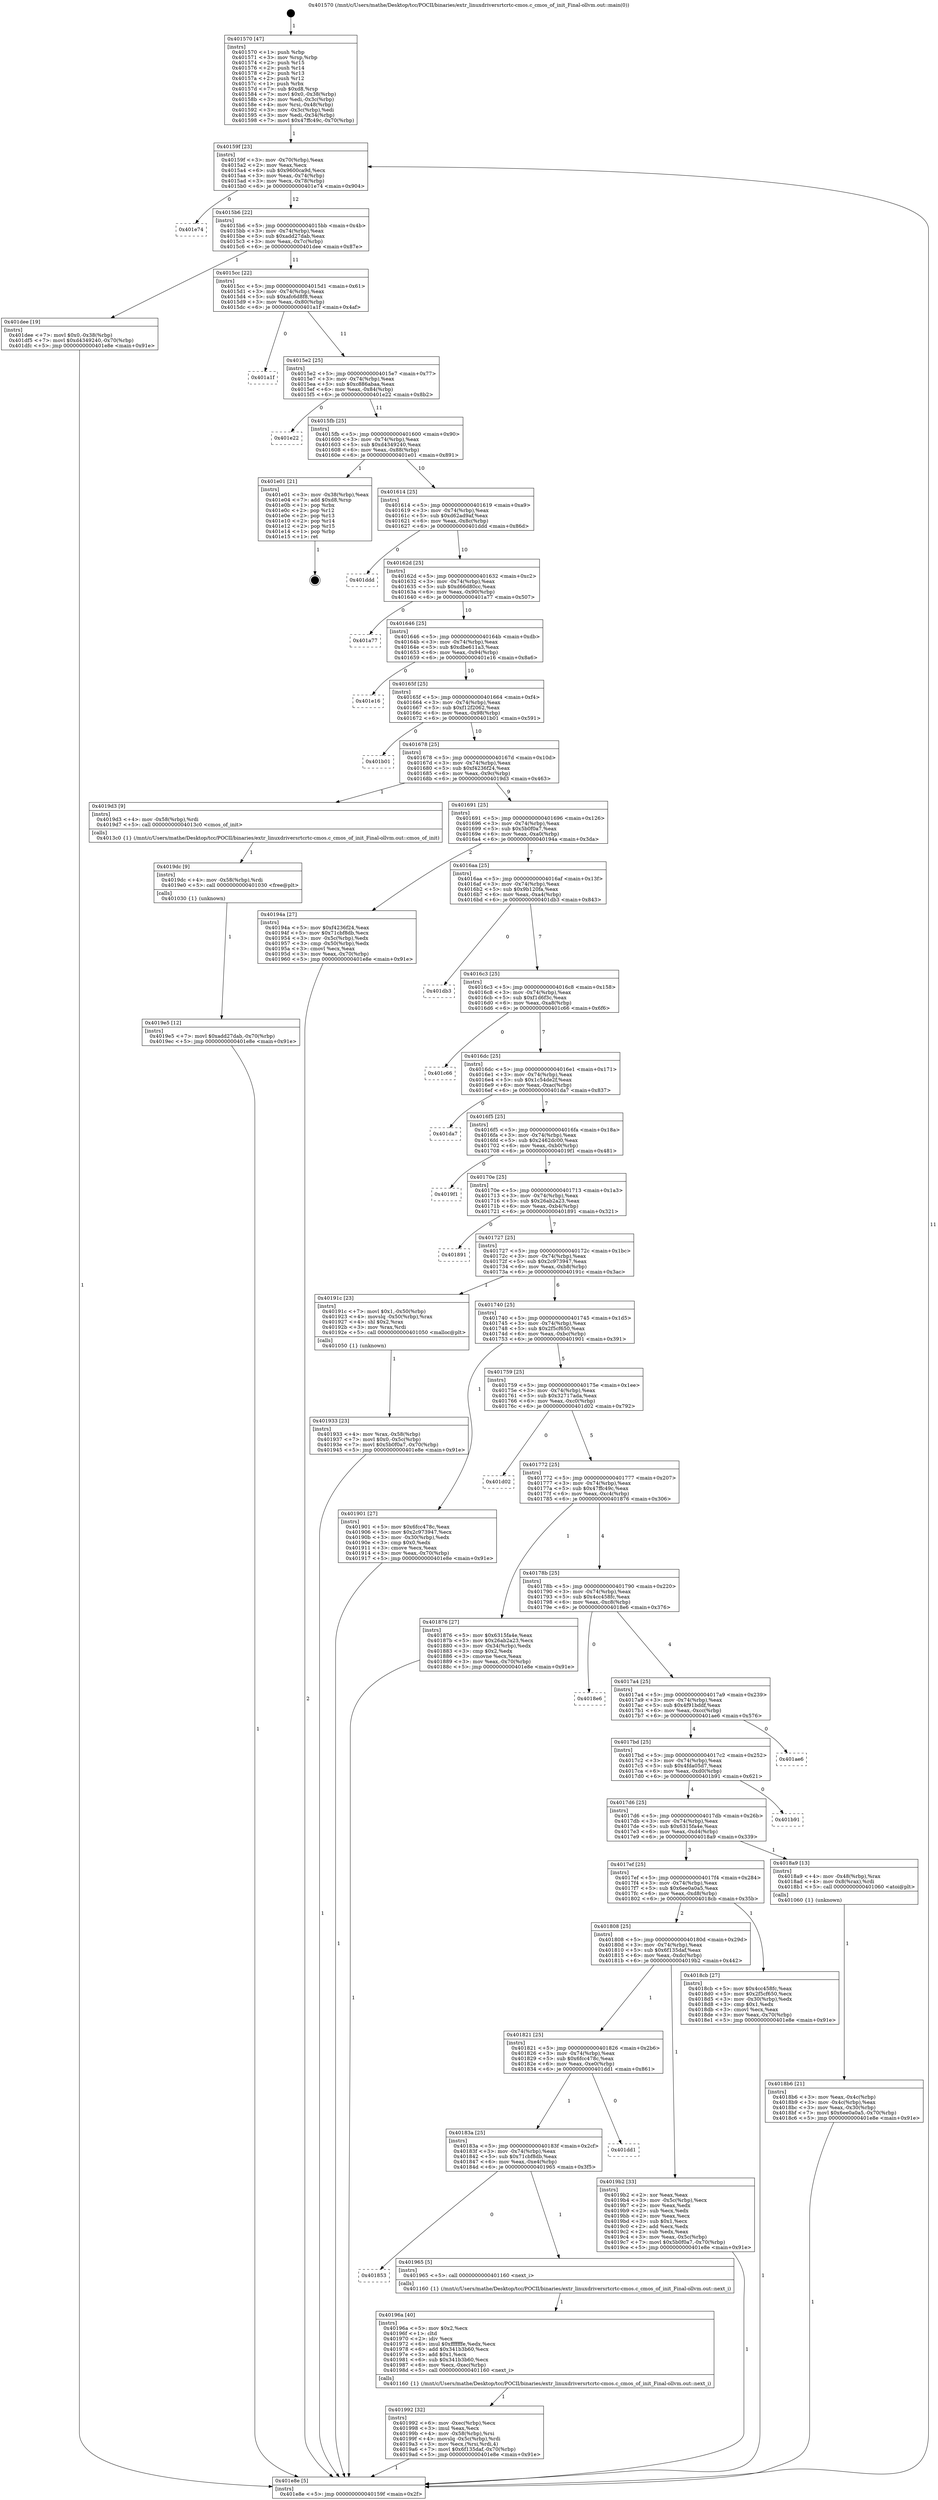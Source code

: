 digraph "0x401570" {
  label = "0x401570 (/mnt/c/Users/mathe/Desktop/tcc/POCII/binaries/extr_linuxdriversrtcrtc-cmos.c_cmos_of_init_Final-ollvm.out::main(0))"
  labelloc = "t"
  node[shape=record]

  Entry [label="",width=0.3,height=0.3,shape=circle,fillcolor=black,style=filled]
  "0x40159f" [label="{
     0x40159f [23]\l
     | [instrs]\l
     &nbsp;&nbsp;0x40159f \<+3\>: mov -0x70(%rbp),%eax\l
     &nbsp;&nbsp;0x4015a2 \<+2\>: mov %eax,%ecx\l
     &nbsp;&nbsp;0x4015a4 \<+6\>: sub $0x9600ca9d,%ecx\l
     &nbsp;&nbsp;0x4015aa \<+3\>: mov %eax,-0x74(%rbp)\l
     &nbsp;&nbsp;0x4015ad \<+3\>: mov %ecx,-0x78(%rbp)\l
     &nbsp;&nbsp;0x4015b0 \<+6\>: je 0000000000401e74 \<main+0x904\>\l
  }"]
  "0x401e74" [label="{
     0x401e74\l
  }", style=dashed]
  "0x4015b6" [label="{
     0x4015b6 [22]\l
     | [instrs]\l
     &nbsp;&nbsp;0x4015b6 \<+5\>: jmp 00000000004015bb \<main+0x4b\>\l
     &nbsp;&nbsp;0x4015bb \<+3\>: mov -0x74(%rbp),%eax\l
     &nbsp;&nbsp;0x4015be \<+5\>: sub $0xadd27dab,%eax\l
     &nbsp;&nbsp;0x4015c3 \<+3\>: mov %eax,-0x7c(%rbp)\l
     &nbsp;&nbsp;0x4015c6 \<+6\>: je 0000000000401dee \<main+0x87e\>\l
  }"]
  Exit [label="",width=0.3,height=0.3,shape=circle,fillcolor=black,style=filled,peripheries=2]
  "0x401dee" [label="{
     0x401dee [19]\l
     | [instrs]\l
     &nbsp;&nbsp;0x401dee \<+7\>: movl $0x0,-0x38(%rbp)\l
     &nbsp;&nbsp;0x401df5 \<+7\>: movl $0xd4349240,-0x70(%rbp)\l
     &nbsp;&nbsp;0x401dfc \<+5\>: jmp 0000000000401e8e \<main+0x91e\>\l
  }"]
  "0x4015cc" [label="{
     0x4015cc [22]\l
     | [instrs]\l
     &nbsp;&nbsp;0x4015cc \<+5\>: jmp 00000000004015d1 \<main+0x61\>\l
     &nbsp;&nbsp;0x4015d1 \<+3\>: mov -0x74(%rbp),%eax\l
     &nbsp;&nbsp;0x4015d4 \<+5\>: sub $0xafc6d8f8,%eax\l
     &nbsp;&nbsp;0x4015d9 \<+3\>: mov %eax,-0x80(%rbp)\l
     &nbsp;&nbsp;0x4015dc \<+6\>: je 0000000000401a1f \<main+0x4af\>\l
  }"]
  "0x4019e5" [label="{
     0x4019e5 [12]\l
     | [instrs]\l
     &nbsp;&nbsp;0x4019e5 \<+7\>: movl $0xadd27dab,-0x70(%rbp)\l
     &nbsp;&nbsp;0x4019ec \<+5\>: jmp 0000000000401e8e \<main+0x91e\>\l
  }"]
  "0x401a1f" [label="{
     0x401a1f\l
  }", style=dashed]
  "0x4015e2" [label="{
     0x4015e2 [25]\l
     | [instrs]\l
     &nbsp;&nbsp;0x4015e2 \<+5\>: jmp 00000000004015e7 \<main+0x77\>\l
     &nbsp;&nbsp;0x4015e7 \<+3\>: mov -0x74(%rbp),%eax\l
     &nbsp;&nbsp;0x4015ea \<+5\>: sub $0xc886abaa,%eax\l
     &nbsp;&nbsp;0x4015ef \<+6\>: mov %eax,-0x84(%rbp)\l
     &nbsp;&nbsp;0x4015f5 \<+6\>: je 0000000000401e22 \<main+0x8b2\>\l
  }"]
  "0x4019dc" [label="{
     0x4019dc [9]\l
     | [instrs]\l
     &nbsp;&nbsp;0x4019dc \<+4\>: mov -0x58(%rbp),%rdi\l
     &nbsp;&nbsp;0x4019e0 \<+5\>: call 0000000000401030 \<free@plt\>\l
     | [calls]\l
     &nbsp;&nbsp;0x401030 \{1\} (unknown)\l
  }"]
  "0x401e22" [label="{
     0x401e22\l
  }", style=dashed]
  "0x4015fb" [label="{
     0x4015fb [25]\l
     | [instrs]\l
     &nbsp;&nbsp;0x4015fb \<+5\>: jmp 0000000000401600 \<main+0x90\>\l
     &nbsp;&nbsp;0x401600 \<+3\>: mov -0x74(%rbp),%eax\l
     &nbsp;&nbsp;0x401603 \<+5\>: sub $0xd4349240,%eax\l
     &nbsp;&nbsp;0x401608 \<+6\>: mov %eax,-0x88(%rbp)\l
     &nbsp;&nbsp;0x40160e \<+6\>: je 0000000000401e01 \<main+0x891\>\l
  }"]
  "0x401992" [label="{
     0x401992 [32]\l
     | [instrs]\l
     &nbsp;&nbsp;0x401992 \<+6\>: mov -0xec(%rbp),%ecx\l
     &nbsp;&nbsp;0x401998 \<+3\>: imul %eax,%ecx\l
     &nbsp;&nbsp;0x40199b \<+4\>: mov -0x58(%rbp),%rsi\l
     &nbsp;&nbsp;0x40199f \<+4\>: movslq -0x5c(%rbp),%rdi\l
     &nbsp;&nbsp;0x4019a3 \<+3\>: mov %ecx,(%rsi,%rdi,4)\l
     &nbsp;&nbsp;0x4019a6 \<+7\>: movl $0x6f135daf,-0x70(%rbp)\l
     &nbsp;&nbsp;0x4019ad \<+5\>: jmp 0000000000401e8e \<main+0x91e\>\l
  }"]
  "0x401e01" [label="{
     0x401e01 [21]\l
     | [instrs]\l
     &nbsp;&nbsp;0x401e01 \<+3\>: mov -0x38(%rbp),%eax\l
     &nbsp;&nbsp;0x401e04 \<+7\>: add $0xd8,%rsp\l
     &nbsp;&nbsp;0x401e0b \<+1\>: pop %rbx\l
     &nbsp;&nbsp;0x401e0c \<+2\>: pop %r12\l
     &nbsp;&nbsp;0x401e0e \<+2\>: pop %r13\l
     &nbsp;&nbsp;0x401e10 \<+2\>: pop %r14\l
     &nbsp;&nbsp;0x401e12 \<+2\>: pop %r15\l
     &nbsp;&nbsp;0x401e14 \<+1\>: pop %rbp\l
     &nbsp;&nbsp;0x401e15 \<+1\>: ret\l
  }"]
  "0x401614" [label="{
     0x401614 [25]\l
     | [instrs]\l
     &nbsp;&nbsp;0x401614 \<+5\>: jmp 0000000000401619 \<main+0xa9\>\l
     &nbsp;&nbsp;0x401619 \<+3\>: mov -0x74(%rbp),%eax\l
     &nbsp;&nbsp;0x40161c \<+5\>: sub $0xd62ad9af,%eax\l
     &nbsp;&nbsp;0x401621 \<+6\>: mov %eax,-0x8c(%rbp)\l
     &nbsp;&nbsp;0x401627 \<+6\>: je 0000000000401ddd \<main+0x86d\>\l
  }"]
  "0x40196a" [label="{
     0x40196a [40]\l
     | [instrs]\l
     &nbsp;&nbsp;0x40196a \<+5\>: mov $0x2,%ecx\l
     &nbsp;&nbsp;0x40196f \<+1\>: cltd\l
     &nbsp;&nbsp;0x401970 \<+2\>: idiv %ecx\l
     &nbsp;&nbsp;0x401972 \<+6\>: imul $0xfffffffe,%edx,%ecx\l
     &nbsp;&nbsp;0x401978 \<+6\>: add $0x341b3b60,%ecx\l
     &nbsp;&nbsp;0x40197e \<+3\>: add $0x1,%ecx\l
     &nbsp;&nbsp;0x401981 \<+6\>: sub $0x341b3b60,%ecx\l
     &nbsp;&nbsp;0x401987 \<+6\>: mov %ecx,-0xec(%rbp)\l
     &nbsp;&nbsp;0x40198d \<+5\>: call 0000000000401160 \<next_i\>\l
     | [calls]\l
     &nbsp;&nbsp;0x401160 \{1\} (/mnt/c/Users/mathe/Desktop/tcc/POCII/binaries/extr_linuxdriversrtcrtc-cmos.c_cmos_of_init_Final-ollvm.out::next_i)\l
  }"]
  "0x401ddd" [label="{
     0x401ddd\l
  }", style=dashed]
  "0x40162d" [label="{
     0x40162d [25]\l
     | [instrs]\l
     &nbsp;&nbsp;0x40162d \<+5\>: jmp 0000000000401632 \<main+0xc2\>\l
     &nbsp;&nbsp;0x401632 \<+3\>: mov -0x74(%rbp),%eax\l
     &nbsp;&nbsp;0x401635 \<+5\>: sub $0xd66d80cc,%eax\l
     &nbsp;&nbsp;0x40163a \<+6\>: mov %eax,-0x90(%rbp)\l
     &nbsp;&nbsp;0x401640 \<+6\>: je 0000000000401a77 \<main+0x507\>\l
  }"]
  "0x401853" [label="{
     0x401853\l
  }", style=dashed]
  "0x401a77" [label="{
     0x401a77\l
  }", style=dashed]
  "0x401646" [label="{
     0x401646 [25]\l
     | [instrs]\l
     &nbsp;&nbsp;0x401646 \<+5\>: jmp 000000000040164b \<main+0xdb\>\l
     &nbsp;&nbsp;0x40164b \<+3\>: mov -0x74(%rbp),%eax\l
     &nbsp;&nbsp;0x40164e \<+5\>: sub $0xdbe611a3,%eax\l
     &nbsp;&nbsp;0x401653 \<+6\>: mov %eax,-0x94(%rbp)\l
     &nbsp;&nbsp;0x401659 \<+6\>: je 0000000000401e16 \<main+0x8a6\>\l
  }"]
  "0x401965" [label="{
     0x401965 [5]\l
     | [instrs]\l
     &nbsp;&nbsp;0x401965 \<+5\>: call 0000000000401160 \<next_i\>\l
     | [calls]\l
     &nbsp;&nbsp;0x401160 \{1\} (/mnt/c/Users/mathe/Desktop/tcc/POCII/binaries/extr_linuxdriversrtcrtc-cmos.c_cmos_of_init_Final-ollvm.out::next_i)\l
  }"]
  "0x401e16" [label="{
     0x401e16\l
  }", style=dashed]
  "0x40165f" [label="{
     0x40165f [25]\l
     | [instrs]\l
     &nbsp;&nbsp;0x40165f \<+5\>: jmp 0000000000401664 \<main+0xf4\>\l
     &nbsp;&nbsp;0x401664 \<+3\>: mov -0x74(%rbp),%eax\l
     &nbsp;&nbsp;0x401667 \<+5\>: sub $0xf12f2062,%eax\l
     &nbsp;&nbsp;0x40166c \<+6\>: mov %eax,-0x98(%rbp)\l
     &nbsp;&nbsp;0x401672 \<+6\>: je 0000000000401b01 \<main+0x591\>\l
  }"]
  "0x40183a" [label="{
     0x40183a [25]\l
     | [instrs]\l
     &nbsp;&nbsp;0x40183a \<+5\>: jmp 000000000040183f \<main+0x2cf\>\l
     &nbsp;&nbsp;0x40183f \<+3\>: mov -0x74(%rbp),%eax\l
     &nbsp;&nbsp;0x401842 \<+5\>: sub $0x71cbf8db,%eax\l
     &nbsp;&nbsp;0x401847 \<+6\>: mov %eax,-0xe4(%rbp)\l
     &nbsp;&nbsp;0x40184d \<+6\>: je 0000000000401965 \<main+0x3f5\>\l
  }"]
  "0x401b01" [label="{
     0x401b01\l
  }", style=dashed]
  "0x401678" [label="{
     0x401678 [25]\l
     | [instrs]\l
     &nbsp;&nbsp;0x401678 \<+5\>: jmp 000000000040167d \<main+0x10d\>\l
     &nbsp;&nbsp;0x40167d \<+3\>: mov -0x74(%rbp),%eax\l
     &nbsp;&nbsp;0x401680 \<+5\>: sub $0xf4236f24,%eax\l
     &nbsp;&nbsp;0x401685 \<+6\>: mov %eax,-0x9c(%rbp)\l
     &nbsp;&nbsp;0x40168b \<+6\>: je 00000000004019d3 \<main+0x463\>\l
  }"]
  "0x401dd1" [label="{
     0x401dd1\l
  }", style=dashed]
  "0x4019d3" [label="{
     0x4019d3 [9]\l
     | [instrs]\l
     &nbsp;&nbsp;0x4019d3 \<+4\>: mov -0x58(%rbp),%rdi\l
     &nbsp;&nbsp;0x4019d7 \<+5\>: call 00000000004013c0 \<cmos_of_init\>\l
     | [calls]\l
     &nbsp;&nbsp;0x4013c0 \{1\} (/mnt/c/Users/mathe/Desktop/tcc/POCII/binaries/extr_linuxdriversrtcrtc-cmos.c_cmos_of_init_Final-ollvm.out::cmos_of_init)\l
  }"]
  "0x401691" [label="{
     0x401691 [25]\l
     | [instrs]\l
     &nbsp;&nbsp;0x401691 \<+5\>: jmp 0000000000401696 \<main+0x126\>\l
     &nbsp;&nbsp;0x401696 \<+3\>: mov -0x74(%rbp),%eax\l
     &nbsp;&nbsp;0x401699 \<+5\>: sub $0x5b0f0a7,%eax\l
     &nbsp;&nbsp;0x40169e \<+6\>: mov %eax,-0xa0(%rbp)\l
     &nbsp;&nbsp;0x4016a4 \<+6\>: je 000000000040194a \<main+0x3da\>\l
  }"]
  "0x401821" [label="{
     0x401821 [25]\l
     | [instrs]\l
     &nbsp;&nbsp;0x401821 \<+5\>: jmp 0000000000401826 \<main+0x2b6\>\l
     &nbsp;&nbsp;0x401826 \<+3\>: mov -0x74(%rbp),%eax\l
     &nbsp;&nbsp;0x401829 \<+5\>: sub $0x6fcc478c,%eax\l
     &nbsp;&nbsp;0x40182e \<+6\>: mov %eax,-0xe0(%rbp)\l
     &nbsp;&nbsp;0x401834 \<+6\>: je 0000000000401dd1 \<main+0x861\>\l
  }"]
  "0x40194a" [label="{
     0x40194a [27]\l
     | [instrs]\l
     &nbsp;&nbsp;0x40194a \<+5\>: mov $0xf4236f24,%eax\l
     &nbsp;&nbsp;0x40194f \<+5\>: mov $0x71cbf8db,%ecx\l
     &nbsp;&nbsp;0x401954 \<+3\>: mov -0x5c(%rbp),%edx\l
     &nbsp;&nbsp;0x401957 \<+3\>: cmp -0x50(%rbp),%edx\l
     &nbsp;&nbsp;0x40195a \<+3\>: cmovl %ecx,%eax\l
     &nbsp;&nbsp;0x40195d \<+3\>: mov %eax,-0x70(%rbp)\l
     &nbsp;&nbsp;0x401960 \<+5\>: jmp 0000000000401e8e \<main+0x91e\>\l
  }"]
  "0x4016aa" [label="{
     0x4016aa [25]\l
     | [instrs]\l
     &nbsp;&nbsp;0x4016aa \<+5\>: jmp 00000000004016af \<main+0x13f\>\l
     &nbsp;&nbsp;0x4016af \<+3\>: mov -0x74(%rbp),%eax\l
     &nbsp;&nbsp;0x4016b2 \<+5\>: sub $0x9b120fa,%eax\l
     &nbsp;&nbsp;0x4016b7 \<+6\>: mov %eax,-0xa4(%rbp)\l
     &nbsp;&nbsp;0x4016bd \<+6\>: je 0000000000401db3 \<main+0x843\>\l
  }"]
  "0x4019b2" [label="{
     0x4019b2 [33]\l
     | [instrs]\l
     &nbsp;&nbsp;0x4019b2 \<+2\>: xor %eax,%eax\l
     &nbsp;&nbsp;0x4019b4 \<+3\>: mov -0x5c(%rbp),%ecx\l
     &nbsp;&nbsp;0x4019b7 \<+2\>: mov %eax,%edx\l
     &nbsp;&nbsp;0x4019b9 \<+2\>: sub %ecx,%edx\l
     &nbsp;&nbsp;0x4019bb \<+2\>: mov %eax,%ecx\l
     &nbsp;&nbsp;0x4019bd \<+3\>: sub $0x1,%ecx\l
     &nbsp;&nbsp;0x4019c0 \<+2\>: add %ecx,%edx\l
     &nbsp;&nbsp;0x4019c2 \<+2\>: sub %edx,%eax\l
     &nbsp;&nbsp;0x4019c4 \<+3\>: mov %eax,-0x5c(%rbp)\l
     &nbsp;&nbsp;0x4019c7 \<+7\>: movl $0x5b0f0a7,-0x70(%rbp)\l
     &nbsp;&nbsp;0x4019ce \<+5\>: jmp 0000000000401e8e \<main+0x91e\>\l
  }"]
  "0x401db3" [label="{
     0x401db3\l
  }", style=dashed]
  "0x4016c3" [label="{
     0x4016c3 [25]\l
     | [instrs]\l
     &nbsp;&nbsp;0x4016c3 \<+5\>: jmp 00000000004016c8 \<main+0x158\>\l
     &nbsp;&nbsp;0x4016c8 \<+3\>: mov -0x74(%rbp),%eax\l
     &nbsp;&nbsp;0x4016cb \<+5\>: sub $0xf1d6f3c,%eax\l
     &nbsp;&nbsp;0x4016d0 \<+6\>: mov %eax,-0xa8(%rbp)\l
     &nbsp;&nbsp;0x4016d6 \<+6\>: je 0000000000401c66 \<main+0x6f6\>\l
  }"]
  "0x401933" [label="{
     0x401933 [23]\l
     | [instrs]\l
     &nbsp;&nbsp;0x401933 \<+4\>: mov %rax,-0x58(%rbp)\l
     &nbsp;&nbsp;0x401937 \<+7\>: movl $0x0,-0x5c(%rbp)\l
     &nbsp;&nbsp;0x40193e \<+7\>: movl $0x5b0f0a7,-0x70(%rbp)\l
     &nbsp;&nbsp;0x401945 \<+5\>: jmp 0000000000401e8e \<main+0x91e\>\l
  }"]
  "0x401c66" [label="{
     0x401c66\l
  }", style=dashed]
  "0x4016dc" [label="{
     0x4016dc [25]\l
     | [instrs]\l
     &nbsp;&nbsp;0x4016dc \<+5\>: jmp 00000000004016e1 \<main+0x171\>\l
     &nbsp;&nbsp;0x4016e1 \<+3\>: mov -0x74(%rbp),%eax\l
     &nbsp;&nbsp;0x4016e4 \<+5\>: sub $0x1c54de2f,%eax\l
     &nbsp;&nbsp;0x4016e9 \<+6\>: mov %eax,-0xac(%rbp)\l
     &nbsp;&nbsp;0x4016ef \<+6\>: je 0000000000401da7 \<main+0x837\>\l
  }"]
  "0x401808" [label="{
     0x401808 [25]\l
     | [instrs]\l
     &nbsp;&nbsp;0x401808 \<+5\>: jmp 000000000040180d \<main+0x29d\>\l
     &nbsp;&nbsp;0x40180d \<+3\>: mov -0x74(%rbp),%eax\l
     &nbsp;&nbsp;0x401810 \<+5\>: sub $0x6f135daf,%eax\l
     &nbsp;&nbsp;0x401815 \<+6\>: mov %eax,-0xdc(%rbp)\l
     &nbsp;&nbsp;0x40181b \<+6\>: je 00000000004019b2 \<main+0x442\>\l
  }"]
  "0x401da7" [label="{
     0x401da7\l
  }", style=dashed]
  "0x4016f5" [label="{
     0x4016f5 [25]\l
     | [instrs]\l
     &nbsp;&nbsp;0x4016f5 \<+5\>: jmp 00000000004016fa \<main+0x18a\>\l
     &nbsp;&nbsp;0x4016fa \<+3\>: mov -0x74(%rbp),%eax\l
     &nbsp;&nbsp;0x4016fd \<+5\>: sub $0x2462dc00,%eax\l
     &nbsp;&nbsp;0x401702 \<+6\>: mov %eax,-0xb0(%rbp)\l
     &nbsp;&nbsp;0x401708 \<+6\>: je 00000000004019f1 \<main+0x481\>\l
  }"]
  "0x4018cb" [label="{
     0x4018cb [27]\l
     | [instrs]\l
     &nbsp;&nbsp;0x4018cb \<+5\>: mov $0x4cc458fc,%eax\l
     &nbsp;&nbsp;0x4018d0 \<+5\>: mov $0x2f5cf650,%ecx\l
     &nbsp;&nbsp;0x4018d5 \<+3\>: mov -0x30(%rbp),%edx\l
     &nbsp;&nbsp;0x4018d8 \<+3\>: cmp $0x1,%edx\l
     &nbsp;&nbsp;0x4018db \<+3\>: cmovl %ecx,%eax\l
     &nbsp;&nbsp;0x4018de \<+3\>: mov %eax,-0x70(%rbp)\l
     &nbsp;&nbsp;0x4018e1 \<+5\>: jmp 0000000000401e8e \<main+0x91e\>\l
  }"]
  "0x4019f1" [label="{
     0x4019f1\l
  }", style=dashed]
  "0x40170e" [label="{
     0x40170e [25]\l
     | [instrs]\l
     &nbsp;&nbsp;0x40170e \<+5\>: jmp 0000000000401713 \<main+0x1a3\>\l
     &nbsp;&nbsp;0x401713 \<+3\>: mov -0x74(%rbp),%eax\l
     &nbsp;&nbsp;0x401716 \<+5\>: sub $0x26ab2a23,%eax\l
     &nbsp;&nbsp;0x40171b \<+6\>: mov %eax,-0xb4(%rbp)\l
     &nbsp;&nbsp;0x401721 \<+6\>: je 0000000000401891 \<main+0x321\>\l
  }"]
  "0x4018b6" [label="{
     0x4018b6 [21]\l
     | [instrs]\l
     &nbsp;&nbsp;0x4018b6 \<+3\>: mov %eax,-0x4c(%rbp)\l
     &nbsp;&nbsp;0x4018b9 \<+3\>: mov -0x4c(%rbp),%eax\l
     &nbsp;&nbsp;0x4018bc \<+3\>: mov %eax,-0x30(%rbp)\l
     &nbsp;&nbsp;0x4018bf \<+7\>: movl $0x6ee0a0a5,-0x70(%rbp)\l
     &nbsp;&nbsp;0x4018c6 \<+5\>: jmp 0000000000401e8e \<main+0x91e\>\l
  }"]
  "0x401891" [label="{
     0x401891\l
  }", style=dashed]
  "0x401727" [label="{
     0x401727 [25]\l
     | [instrs]\l
     &nbsp;&nbsp;0x401727 \<+5\>: jmp 000000000040172c \<main+0x1bc\>\l
     &nbsp;&nbsp;0x40172c \<+3\>: mov -0x74(%rbp),%eax\l
     &nbsp;&nbsp;0x40172f \<+5\>: sub $0x2c973947,%eax\l
     &nbsp;&nbsp;0x401734 \<+6\>: mov %eax,-0xb8(%rbp)\l
     &nbsp;&nbsp;0x40173a \<+6\>: je 000000000040191c \<main+0x3ac\>\l
  }"]
  "0x4017ef" [label="{
     0x4017ef [25]\l
     | [instrs]\l
     &nbsp;&nbsp;0x4017ef \<+5\>: jmp 00000000004017f4 \<main+0x284\>\l
     &nbsp;&nbsp;0x4017f4 \<+3\>: mov -0x74(%rbp),%eax\l
     &nbsp;&nbsp;0x4017f7 \<+5\>: sub $0x6ee0a0a5,%eax\l
     &nbsp;&nbsp;0x4017fc \<+6\>: mov %eax,-0xd8(%rbp)\l
     &nbsp;&nbsp;0x401802 \<+6\>: je 00000000004018cb \<main+0x35b\>\l
  }"]
  "0x40191c" [label="{
     0x40191c [23]\l
     | [instrs]\l
     &nbsp;&nbsp;0x40191c \<+7\>: movl $0x1,-0x50(%rbp)\l
     &nbsp;&nbsp;0x401923 \<+4\>: movslq -0x50(%rbp),%rax\l
     &nbsp;&nbsp;0x401927 \<+4\>: shl $0x2,%rax\l
     &nbsp;&nbsp;0x40192b \<+3\>: mov %rax,%rdi\l
     &nbsp;&nbsp;0x40192e \<+5\>: call 0000000000401050 \<malloc@plt\>\l
     | [calls]\l
     &nbsp;&nbsp;0x401050 \{1\} (unknown)\l
  }"]
  "0x401740" [label="{
     0x401740 [25]\l
     | [instrs]\l
     &nbsp;&nbsp;0x401740 \<+5\>: jmp 0000000000401745 \<main+0x1d5\>\l
     &nbsp;&nbsp;0x401745 \<+3\>: mov -0x74(%rbp),%eax\l
     &nbsp;&nbsp;0x401748 \<+5\>: sub $0x2f5cf650,%eax\l
     &nbsp;&nbsp;0x40174d \<+6\>: mov %eax,-0xbc(%rbp)\l
     &nbsp;&nbsp;0x401753 \<+6\>: je 0000000000401901 \<main+0x391\>\l
  }"]
  "0x4018a9" [label="{
     0x4018a9 [13]\l
     | [instrs]\l
     &nbsp;&nbsp;0x4018a9 \<+4\>: mov -0x48(%rbp),%rax\l
     &nbsp;&nbsp;0x4018ad \<+4\>: mov 0x8(%rax),%rdi\l
     &nbsp;&nbsp;0x4018b1 \<+5\>: call 0000000000401060 \<atoi@plt\>\l
     | [calls]\l
     &nbsp;&nbsp;0x401060 \{1\} (unknown)\l
  }"]
  "0x401901" [label="{
     0x401901 [27]\l
     | [instrs]\l
     &nbsp;&nbsp;0x401901 \<+5\>: mov $0x6fcc478c,%eax\l
     &nbsp;&nbsp;0x401906 \<+5\>: mov $0x2c973947,%ecx\l
     &nbsp;&nbsp;0x40190b \<+3\>: mov -0x30(%rbp),%edx\l
     &nbsp;&nbsp;0x40190e \<+3\>: cmp $0x0,%edx\l
     &nbsp;&nbsp;0x401911 \<+3\>: cmove %ecx,%eax\l
     &nbsp;&nbsp;0x401914 \<+3\>: mov %eax,-0x70(%rbp)\l
     &nbsp;&nbsp;0x401917 \<+5\>: jmp 0000000000401e8e \<main+0x91e\>\l
  }"]
  "0x401759" [label="{
     0x401759 [25]\l
     | [instrs]\l
     &nbsp;&nbsp;0x401759 \<+5\>: jmp 000000000040175e \<main+0x1ee\>\l
     &nbsp;&nbsp;0x40175e \<+3\>: mov -0x74(%rbp),%eax\l
     &nbsp;&nbsp;0x401761 \<+5\>: sub $0x32717ada,%eax\l
     &nbsp;&nbsp;0x401766 \<+6\>: mov %eax,-0xc0(%rbp)\l
     &nbsp;&nbsp;0x40176c \<+6\>: je 0000000000401d02 \<main+0x792\>\l
  }"]
  "0x4017d6" [label="{
     0x4017d6 [25]\l
     | [instrs]\l
     &nbsp;&nbsp;0x4017d6 \<+5\>: jmp 00000000004017db \<main+0x26b\>\l
     &nbsp;&nbsp;0x4017db \<+3\>: mov -0x74(%rbp),%eax\l
     &nbsp;&nbsp;0x4017de \<+5\>: sub $0x6315fa4e,%eax\l
     &nbsp;&nbsp;0x4017e3 \<+6\>: mov %eax,-0xd4(%rbp)\l
     &nbsp;&nbsp;0x4017e9 \<+6\>: je 00000000004018a9 \<main+0x339\>\l
  }"]
  "0x401d02" [label="{
     0x401d02\l
  }", style=dashed]
  "0x401772" [label="{
     0x401772 [25]\l
     | [instrs]\l
     &nbsp;&nbsp;0x401772 \<+5\>: jmp 0000000000401777 \<main+0x207\>\l
     &nbsp;&nbsp;0x401777 \<+3\>: mov -0x74(%rbp),%eax\l
     &nbsp;&nbsp;0x40177a \<+5\>: sub $0x47ffc49c,%eax\l
     &nbsp;&nbsp;0x40177f \<+6\>: mov %eax,-0xc4(%rbp)\l
     &nbsp;&nbsp;0x401785 \<+6\>: je 0000000000401876 \<main+0x306\>\l
  }"]
  "0x401b91" [label="{
     0x401b91\l
  }", style=dashed]
  "0x401876" [label="{
     0x401876 [27]\l
     | [instrs]\l
     &nbsp;&nbsp;0x401876 \<+5\>: mov $0x6315fa4e,%eax\l
     &nbsp;&nbsp;0x40187b \<+5\>: mov $0x26ab2a23,%ecx\l
     &nbsp;&nbsp;0x401880 \<+3\>: mov -0x34(%rbp),%edx\l
     &nbsp;&nbsp;0x401883 \<+3\>: cmp $0x2,%edx\l
     &nbsp;&nbsp;0x401886 \<+3\>: cmovne %ecx,%eax\l
     &nbsp;&nbsp;0x401889 \<+3\>: mov %eax,-0x70(%rbp)\l
     &nbsp;&nbsp;0x40188c \<+5\>: jmp 0000000000401e8e \<main+0x91e\>\l
  }"]
  "0x40178b" [label="{
     0x40178b [25]\l
     | [instrs]\l
     &nbsp;&nbsp;0x40178b \<+5\>: jmp 0000000000401790 \<main+0x220\>\l
     &nbsp;&nbsp;0x401790 \<+3\>: mov -0x74(%rbp),%eax\l
     &nbsp;&nbsp;0x401793 \<+5\>: sub $0x4cc458fc,%eax\l
     &nbsp;&nbsp;0x401798 \<+6\>: mov %eax,-0xc8(%rbp)\l
     &nbsp;&nbsp;0x40179e \<+6\>: je 00000000004018e6 \<main+0x376\>\l
  }"]
  "0x401e8e" [label="{
     0x401e8e [5]\l
     | [instrs]\l
     &nbsp;&nbsp;0x401e8e \<+5\>: jmp 000000000040159f \<main+0x2f\>\l
  }"]
  "0x401570" [label="{
     0x401570 [47]\l
     | [instrs]\l
     &nbsp;&nbsp;0x401570 \<+1\>: push %rbp\l
     &nbsp;&nbsp;0x401571 \<+3\>: mov %rsp,%rbp\l
     &nbsp;&nbsp;0x401574 \<+2\>: push %r15\l
     &nbsp;&nbsp;0x401576 \<+2\>: push %r14\l
     &nbsp;&nbsp;0x401578 \<+2\>: push %r13\l
     &nbsp;&nbsp;0x40157a \<+2\>: push %r12\l
     &nbsp;&nbsp;0x40157c \<+1\>: push %rbx\l
     &nbsp;&nbsp;0x40157d \<+7\>: sub $0xd8,%rsp\l
     &nbsp;&nbsp;0x401584 \<+7\>: movl $0x0,-0x38(%rbp)\l
     &nbsp;&nbsp;0x40158b \<+3\>: mov %edi,-0x3c(%rbp)\l
     &nbsp;&nbsp;0x40158e \<+4\>: mov %rsi,-0x48(%rbp)\l
     &nbsp;&nbsp;0x401592 \<+3\>: mov -0x3c(%rbp),%edi\l
     &nbsp;&nbsp;0x401595 \<+3\>: mov %edi,-0x34(%rbp)\l
     &nbsp;&nbsp;0x401598 \<+7\>: movl $0x47ffc49c,-0x70(%rbp)\l
  }"]
  "0x4017bd" [label="{
     0x4017bd [25]\l
     | [instrs]\l
     &nbsp;&nbsp;0x4017bd \<+5\>: jmp 00000000004017c2 \<main+0x252\>\l
     &nbsp;&nbsp;0x4017c2 \<+3\>: mov -0x74(%rbp),%eax\l
     &nbsp;&nbsp;0x4017c5 \<+5\>: sub $0x4fda05d7,%eax\l
     &nbsp;&nbsp;0x4017ca \<+6\>: mov %eax,-0xd0(%rbp)\l
     &nbsp;&nbsp;0x4017d0 \<+6\>: je 0000000000401b91 \<main+0x621\>\l
  }"]
  "0x4018e6" [label="{
     0x4018e6\l
  }", style=dashed]
  "0x4017a4" [label="{
     0x4017a4 [25]\l
     | [instrs]\l
     &nbsp;&nbsp;0x4017a4 \<+5\>: jmp 00000000004017a9 \<main+0x239\>\l
     &nbsp;&nbsp;0x4017a9 \<+3\>: mov -0x74(%rbp),%eax\l
     &nbsp;&nbsp;0x4017ac \<+5\>: sub $0x4f91bddf,%eax\l
     &nbsp;&nbsp;0x4017b1 \<+6\>: mov %eax,-0xcc(%rbp)\l
     &nbsp;&nbsp;0x4017b7 \<+6\>: je 0000000000401ae6 \<main+0x576\>\l
  }"]
  "0x401ae6" [label="{
     0x401ae6\l
  }", style=dashed]
  Entry -> "0x401570" [label=" 1"]
  "0x40159f" -> "0x401e74" [label=" 0"]
  "0x40159f" -> "0x4015b6" [label=" 12"]
  "0x401e01" -> Exit [label=" 1"]
  "0x4015b6" -> "0x401dee" [label=" 1"]
  "0x4015b6" -> "0x4015cc" [label=" 11"]
  "0x401dee" -> "0x401e8e" [label=" 1"]
  "0x4015cc" -> "0x401a1f" [label=" 0"]
  "0x4015cc" -> "0x4015e2" [label=" 11"]
  "0x4019e5" -> "0x401e8e" [label=" 1"]
  "0x4015e2" -> "0x401e22" [label=" 0"]
  "0x4015e2" -> "0x4015fb" [label=" 11"]
  "0x4019dc" -> "0x4019e5" [label=" 1"]
  "0x4015fb" -> "0x401e01" [label=" 1"]
  "0x4015fb" -> "0x401614" [label=" 10"]
  "0x4019d3" -> "0x4019dc" [label=" 1"]
  "0x401614" -> "0x401ddd" [label=" 0"]
  "0x401614" -> "0x40162d" [label=" 10"]
  "0x4019b2" -> "0x401e8e" [label=" 1"]
  "0x40162d" -> "0x401a77" [label=" 0"]
  "0x40162d" -> "0x401646" [label=" 10"]
  "0x401992" -> "0x401e8e" [label=" 1"]
  "0x401646" -> "0x401e16" [label=" 0"]
  "0x401646" -> "0x40165f" [label=" 10"]
  "0x40196a" -> "0x401992" [label=" 1"]
  "0x40165f" -> "0x401b01" [label=" 0"]
  "0x40165f" -> "0x401678" [label=" 10"]
  "0x40183a" -> "0x401853" [label=" 0"]
  "0x401678" -> "0x4019d3" [label=" 1"]
  "0x401678" -> "0x401691" [label=" 9"]
  "0x40183a" -> "0x401965" [label=" 1"]
  "0x401691" -> "0x40194a" [label=" 2"]
  "0x401691" -> "0x4016aa" [label=" 7"]
  "0x401821" -> "0x40183a" [label=" 1"]
  "0x4016aa" -> "0x401db3" [label=" 0"]
  "0x4016aa" -> "0x4016c3" [label=" 7"]
  "0x401821" -> "0x401dd1" [label=" 0"]
  "0x4016c3" -> "0x401c66" [label=" 0"]
  "0x4016c3" -> "0x4016dc" [label=" 7"]
  "0x401808" -> "0x401821" [label=" 1"]
  "0x4016dc" -> "0x401da7" [label=" 0"]
  "0x4016dc" -> "0x4016f5" [label=" 7"]
  "0x401808" -> "0x4019b2" [label=" 1"]
  "0x4016f5" -> "0x4019f1" [label=" 0"]
  "0x4016f5" -> "0x40170e" [label=" 7"]
  "0x401965" -> "0x40196a" [label=" 1"]
  "0x40170e" -> "0x401891" [label=" 0"]
  "0x40170e" -> "0x401727" [label=" 7"]
  "0x401933" -> "0x401e8e" [label=" 1"]
  "0x401727" -> "0x40191c" [label=" 1"]
  "0x401727" -> "0x401740" [label=" 6"]
  "0x40191c" -> "0x401933" [label=" 1"]
  "0x401740" -> "0x401901" [label=" 1"]
  "0x401740" -> "0x401759" [label=" 5"]
  "0x401901" -> "0x401e8e" [label=" 1"]
  "0x401759" -> "0x401d02" [label=" 0"]
  "0x401759" -> "0x401772" [label=" 5"]
  "0x4017ef" -> "0x401808" [label=" 2"]
  "0x401772" -> "0x401876" [label=" 1"]
  "0x401772" -> "0x40178b" [label=" 4"]
  "0x401876" -> "0x401e8e" [label=" 1"]
  "0x401570" -> "0x40159f" [label=" 1"]
  "0x401e8e" -> "0x40159f" [label=" 11"]
  "0x4017ef" -> "0x4018cb" [label=" 1"]
  "0x40178b" -> "0x4018e6" [label=" 0"]
  "0x40178b" -> "0x4017a4" [label=" 4"]
  "0x4018b6" -> "0x401e8e" [label=" 1"]
  "0x4017a4" -> "0x401ae6" [label=" 0"]
  "0x4017a4" -> "0x4017bd" [label=" 4"]
  "0x40194a" -> "0x401e8e" [label=" 2"]
  "0x4017bd" -> "0x401b91" [label=" 0"]
  "0x4017bd" -> "0x4017d6" [label=" 4"]
  "0x4018cb" -> "0x401e8e" [label=" 1"]
  "0x4017d6" -> "0x4018a9" [label=" 1"]
  "0x4017d6" -> "0x4017ef" [label=" 3"]
  "0x4018a9" -> "0x4018b6" [label=" 1"]
}
